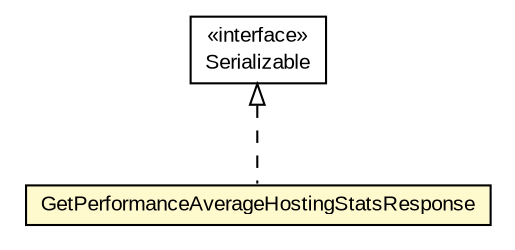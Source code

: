 #!/usr/local/bin/dot
#
# Class diagram 
# Generated by UMLGraph version R5_6-24-gf6e263 (http://www.umlgraph.org/)
#

digraph G {
	edge [fontname="arial",fontsize=10,labelfontname="arial",labelfontsize=10];
	node [fontname="arial",fontsize=10,shape=plaintext];
	nodesep=0.25;
	ranksep=0.5;
	// org.miloss.fgsms.services.interfaces.dataaccessservice.GetPerformanceAverageHostingStatsResponse
	c204124 [label=<<table title="org.miloss.fgsms.services.interfaces.dataaccessservice.GetPerformanceAverageHostingStatsResponse" border="0" cellborder="1" cellspacing="0" cellpadding="2" port="p" bgcolor="lemonChiffon" href="./GetPerformanceAverageHostingStatsResponse.html">
		<tr><td><table border="0" cellspacing="0" cellpadding="1">
<tr><td align="center" balign="center"> GetPerformanceAverageHostingStatsResponse </td></tr>
		</table></td></tr>
		</table>>, URL="./GetPerformanceAverageHostingStatsResponse.html", fontname="arial", fontcolor="black", fontsize=10.0];
	//org.miloss.fgsms.services.interfaces.dataaccessservice.GetPerformanceAverageHostingStatsResponse implements java.io.Serializable
	c204643:p -> c204124:p [dir=back,arrowtail=empty,style=dashed];
	// java.io.Serializable
	c204643 [label=<<table title="java.io.Serializable" border="0" cellborder="1" cellspacing="0" cellpadding="2" port="p" href="http://java.sun.com/j2se/1.4.2/docs/api/java/io/Serializable.html">
		<tr><td><table border="0" cellspacing="0" cellpadding="1">
<tr><td align="center" balign="center"> &#171;interface&#187; </td></tr>
<tr><td align="center" balign="center"> Serializable </td></tr>
		</table></td></tr>
		</table>>, URL="http://java.sun.com/j2se/1.4.2/docs/api/java/io/Serializable.html", fontname="arial", fontcolor="black", fontsize=10.0];
}

